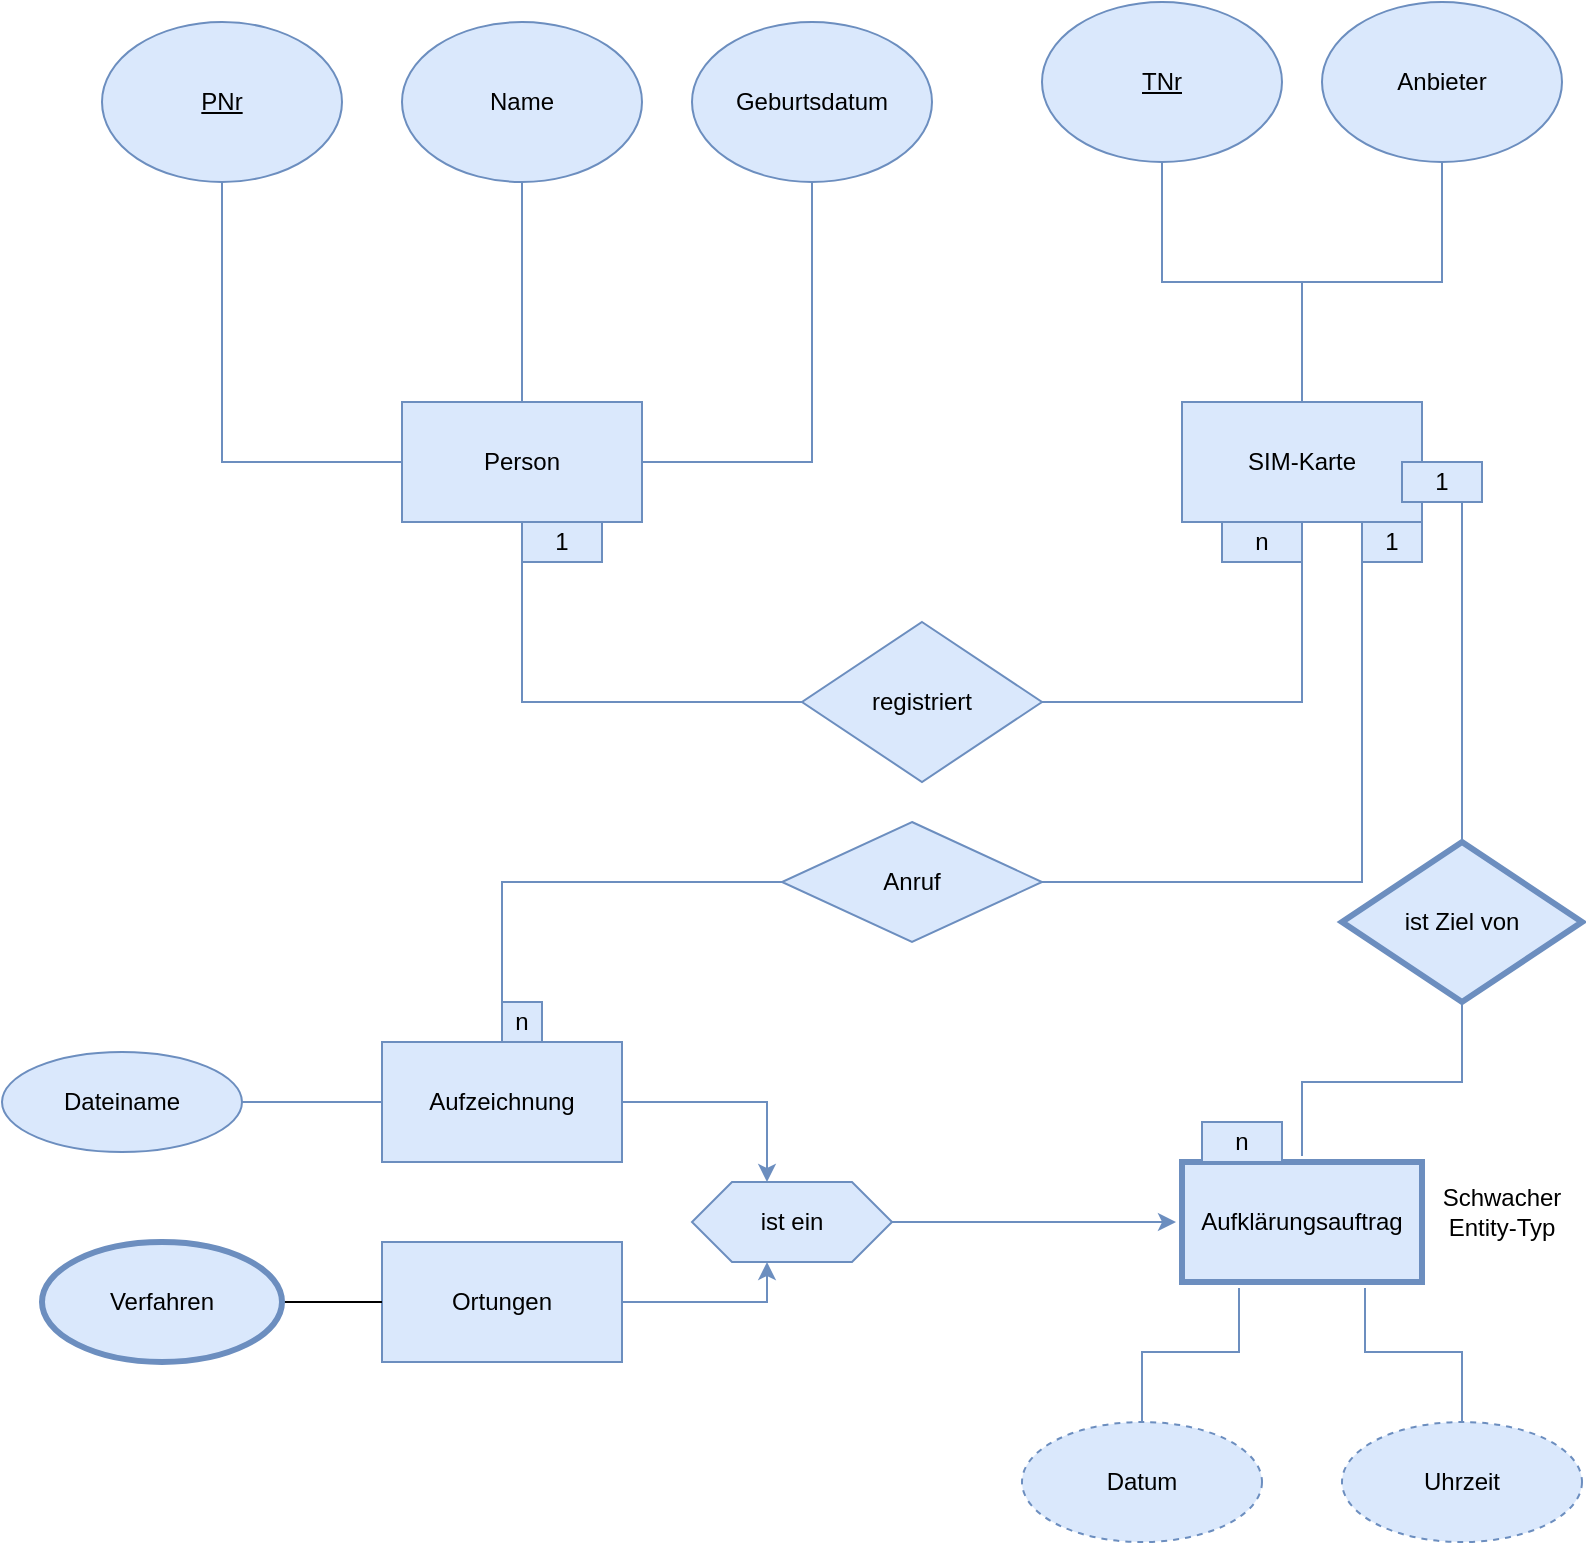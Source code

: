 <mxfile version="13.10.4" type="device"><diagram id="eiheBG3oiAm9K1N1hT1N" name="Page-1"><mxGraphModel dx="1258" dy="989" grid="1" gridSize="10" guides="1" tooltips="1" connect="1" arrows="1" fold="1" page="1" pageScale="1" pageWidth="850" pageHeight="1100" math="0" shadow="0"><root><mxCell id="0"/><mxCell id="1" parent="0"/><mxCell id="6HEriz_0GwWbbmH5OPwJ-14" style="edgeStyle=orthogonalEdgeStyle;rounded=0;orthogonalLoop=1;jettySize=auto;html=1;entryX=0.5;entryY=1;entryDx=0;entryDy=0;endArrow=none;endFill=0;fillColor=#dae8fc;strokeColor=#6c8ebf;" edge="1" parent="1" source="6HEriz_0GwWbbmH5OPwJ-1" target="6HEriz_0GwWbbmH5OPwJ-3"><mxGeometry relative="1" as="geometry"/></mxCell><mxCell id="6HEriz_0GwWbbmH5OPwJ-15" style="edgeStyle=orthogonalEdgeStyle;rounded=0;orthogonalLoop=1;jettySize=auto;html=1;entryX=0.5;entryY=1;entryDx=0;entryDy=0;endArrow=none;endFill=0;fillColor=#dae8fc;strokeColor=#6c8ebf;" edge="1" parent="1" source="6HEriz_0GwWbbmH5OPwJ-1" target="6HEriz_0GwWbbmH5OPwJ-5"><mxGeometry relative="1" as="geometry"/></mxCell><mxCell id="6HEriz_0GwWbbmH5OPwJ-16" style="edgeStyle=orthogonalEdgeStyle;rounded=0;orthogonalLoop=1;jettySize=auto;html=1;entryX=0.5;entryY=1;entryDx=0;entryDy=0;endArrow=none;endFill=0;fillColor=#dae8fc;strokeColor=#6c8ebf;" edge="1" parent="1" source="6HEriz_0GwWbbmH5OPwJ-1" target="6HEriz_0GwWbbmH5OPwJ-6"><mxGeometry relative="1" as="geometry"/></mxCell><mxCell id="6HEriz_0GwWbbmH5OPwJ-1" value="Person" style="rounded=0;whiteSpace=wrap;html=1;fillColor=#dae8fc;strokeColor=#6c8ebf;" vertex="1" parent="1"><mxGeometry x="220" y="400" width="120" height="60" as="geometry"/></mxCell><mxCell id="6HEriz_0GwWbbmH5OPwJ-3" value="&lt;u&gt;PNr&lt;/u&gt;" style="ellipse;whiteSpace=wrap;html=1;fillColor=#dae8fc;strokeColor=#6c8ebf;" vertex="1" parent="1"><mxGeometry x="70" y="210" width="120" height="80" as="geometry"/></mxCell><mxCell id="6HEriz_0GwWbbmH5OPwJ-5" value="Name" style="ellipse;whiteSpace=wrap;html=1;fillColor=#dae8fc;strokeColor=#6c8ebf;" vertex="1" parent="1"><mxGeometry x="220" y="210" width="120" height="80" as="geometry"/></mxCell><mxCell id="6HEriz_0GwWbbmH5OPwJ-6" value="Geburtsdatum" style="ellipse;whiteSpace=wrap;html=1;fillColor=#dae8fc;strokeColor=#6c8ebf;" vertex="1" parent="1"><mxGeometry x="365" y="210" width="120" height="80" as="geometry"/></mxCell><mxCell id="6HEriz_0GwWbbmH5OPwJ-17" style="edgeStyle=orthogonalEdgeStyle;rounded=0;orthogonalLoop=1;jettySize=auto;html=1;entryX=0.5;entryY=1;entryDx=0;entryDy=0;endArrow=none;endFill=0;fillColor=#dae8fc;strokeColor=#6c8ebf;" edge="1" parent="1" source="6HEriz_0GwWbbmH5OPwJ-10" target="6HEriz_0GwWbbmH5OPwJ-11"><mxGeometry relative="1" as="geometry"/></mxCell><mxCell id="6HEriz_0GwWbbmH5OPwJ-18" style="edgeStyle=orthogonalEdgeStyle;rounded=0;orthogonalLoop=1;jettySize=auto;html=1;entryX=0.5;entryY=1;entryDx=0;entryDy=0;endArrow=none;endFill=0;fillColor=#dae8fc;strokeColor=#6c8ebf;" edge="1" parent="1" source="6HEriz_0GwWbbmH5OPwJ-10" target="6HEriz_0GwWbbmH5OPwJ-12"><mxGeometry relative="1" as="geometry"/></mxCell><mxCell id="6HEriz_0GwWbbmH5OPwJ-10" value="SIM-Karte" style="rounded=0;whiteSpace=wrap;html=1;fillColor=#dae8fc;strokeColor=#6c8ebf;" vertex="1" parent="1"><mxGeometry x="610" y="400" width="120" height="60" as="geometry"/></mxCell><mxCell id="6HEriz_0GwWbbmH5OPwJ-11" value="&lt;u&gt;TNr&lt;/u&gt;" style="ellipse;whiteSpace=wrap;html=1;fillColor=#dae8fc;strokeColor=#6c8ebf;" vertex="1" parent="1"><mxGeometry x="540" y="200" width="120" height="80" as="geometry"/></mxCell><mxCell id="6HEriz_0GwWbbmH5OPwJ-12" value="Anbieter" style="ellipse;whiteSpace=wrap;html=1;fillColor=#dae8fc;strokeColor=#6c8ebf;" vertex="1" parent="1"><mxGeometry x="680" y="200" width="120" height="80" as="geometry"/></mxCell><mxCell id="6HEriz_0GwWbbmH5OPwJ-20" style="edgeStyle=orthogonalEdgeStyle;rounded=0;orthogonalLoop=1;jettySize=auto;html=1;entryX=0.5;entryY=1;entryDx=0;entryDy=0;endArrow=none;endFill=0;fillColor=#dae8fc;strokeColor=#6c8ebf;" edge="1" parent="1" source="6HEriz_0GwWbbmH5OPwJ-19" target="6HEriz_0GwWbbmH5OPwJ-1"><mxGeometry relative="1" as="geometry"/></mxCell><mxCell id="6HEriz_0GwWbbmH5OPwJ-21" style="edgeStyle=orthogonalEdgeStyle;rounded=0;orthogonalLoop=1;jettySize=auto;html=1;entryX=0.5;entryY=1;entryDx=0;entryDy=0;endArrow=none;endFill=0;fillColor=#dae8fc;strokeColor=#6c8ebf;" edge="1" parent="1" source="6HEriz_0GwWbbmH5OPwJ-19" target="6HEriz_0GwWbbmH5OPwJ-10"><mxGeometry relative="1" as="geometry"/></mxCell><mxCell id="6HEriz_0GwWbbmH5OPwJ-19" value="registriert" style="rhombus;whiteSpace=wrap;html=1;fillColor=#dae8fc;strokeColor=#6c8ebf;" vertex="1" parent="1"><mxGeometry x="420" y="510" width="120" height="80" as="geometry"/></mxCell><mxCell id="6HEriz_0GwWbbmH5OPwJ-22" value="n" style="text;html=1;strokeColor=#6c8ebf;fillColor=#dae8fc;align=center;verticalAlign=middle;whiteSpace=wrap;rounded=0;" vertex="1" parent="1"><mxGeometry x="630" y="460" width="40" height="20" as="geometry"/></mxCell><mxCell id="6HEriz_0GwWbbmH5OPwJ-23" value="1" style="text;html=1;strokeColor=#6c8ebf;fillColor=#dae8fc;align=center;verticalAlign=middle;whiteSpace=wrap;rounded=0;" vertex="1" parent="1"><mxGeometry x="280" y="460" width="40" height="20" as="geometry"/></mxCell><mxCell id="6HEriz_0GwWbbmH5OPwJ-24" value="Aufklärungsauftrag" style="rounded=0;whiteSpace=wrap;html=1;fillColor=#dae8fc;strokeColor=#6c8ebf;strokeWidth=3;perimeterSpacing=3;" vertex="1" parent="1"><mxGeometry x="610" y="780" width="120" height="60" as="geometry"/></mxCell><mxCell id="6HEriz_0GwWbbmH5OPwJ-26" style="edgeStyle=orthogonalEdgeStyle;rounded=0;orthogonalLoop=1;jettySize=auto;html=1;entryX=0.5;entryY=0;entryDx=0;entryDy=0;endArrow=none;endFill=0;fillColor=#dae8fc;strokeColor=#6c8ebf;" edge="1" parent="1" source="6HEriz_0GwWbbmH5OPwJ-25" target="6HEriz_0GwWbbmH5OPwJ-24"><mxGeometry relative="1" as="geometry"/></mxCell><mxCell id="6HEriz_0GwWbbmH5OPwJ-27" style="edgeStyle=orthogonalEdgeStyle;rounded=0;orthogonalLoop=1;jettySize=auto;html=1;entryX=1;entryY=0.5;entryDx=0;entryDy=0;endArrow=none;endFill=0;fillColor=#dae8fc;strokeColor=#6c8ebf;" edge="1" parent="1" source="6HEriz_0GwWbbmH5OPwJ-25" target="6HEriz_0GwWbbmH5OPwJ-10"><mxGeometry relative="1" as="geometry"/></mxCell><mxCell id="6HEriz_0GwWbbmH5OPwJ-25" value="ist Ziel von" style="rhombus;whiteSpace=wrap;html=1;fillColor=#dae8fc;strokeColor=#6c8ebf;strokeWidth=3;" vertex="1" parent="1"><mxGeometry x="690" y="620" width="120" height="80" as="geometry"/></mxCell><mxCell id="6HEriz_0GwWbbmH5OPwJ-28" value="1" style="text;html=1;strokeColor=#6c8ebf;fillColor=#dae8fc;align=center;verticalAlign=middle;whiteSpace=wrap;rounded=0;" vertex="1" parent="1"><mxGeometry x="720" y="430" width="40" height="20" as="geometry"/></mxCell><mxCell id="6HEriz_0GwWbbmH5OPwJ-29" value="n" style="text;html=1;strokeColor=#6c8ebf;fillColor=#dae8fc;align=center;verticalAlign=middle;whiteSpace=wrap;rounded=0;" vertex="1" parent="1"><mxGeometry x="620" y="760" width="40" height="20" as="geometry"/></mxCell><mxCell id="6HEriz_0GwWbbmH5OPwJ-32" style="edgeStyle=orthogonalEdgeStyle;rounded=0;orthogonalLoop=1;jettySize=auto;html=1;entryX=0.25;entryY=1;entryDx=0;entryDy=0;endArrow=none;endFill=0;fillColor=#dae8fc;strokeColor=#6c8ebf;" edge="1" parent="1" source="6HEriz_0GwWbbmH5OPwJ-30" target="6HEriz_0GwWbbmH5OPwJ-24"><mxGeometry relative="1" as="geometry"/></mxCell><mxCell id="6HEriz_0GwWbbmH5OPwJ-30" value="Datum" style="ellipse;whiteSpace=wrap;html=1;fillColor=#dae8fc;strokeColor=#6c8ebf;dashed=1;" vertex="1" parent="1"><mxGeometry x="530" y="910" width="120" height="60" as="geometry"/></mxCell><mxCell id="6HEriz_0GwWbbmH5OPwJ-33" style="edgeStyle=orthogonalEdgeStyle;rounded=0;orthogonalLoop=1;jettySize=auto;html=1;entryX=0.75;entryY=1;entryDx=0;entryDy=0;endArrow=none;endFill=0;fillColor=#dae8fc;strokeColor=#6c8ebf;" edge="1" parent="1" source="6HEriz_0GwWbbmH5OPwJ-31" target="6HEriz_0GwWbbmH5OPwJ-24"><mxGeometry relative="1" as="geometry"/></mxCell><mxCell id="6HEriz_0GwWbbmH5OPwJ-31" value="Uhrzeit" style="ellipse;whiteSpace=wrap;html=1;fillColor=#dae8fc;strokeColor=#6c8ebf;dashed=1;" vertex="1" parent="1"><mxGeometry x="690" y="910" width="120" height="60" as="geometry"/></mxCell><mxCell id="6HEriz_0GwWbbmH5OPwJ-34" value="Schwacher&lt;br&gt;Entity-Typ" style="text;html=1;align=center;verticalAlign=middle;whiteSpace=wrap;rounded=0;" vertex="1" parent="1"><mxGeometry x="730" y="780" width="80" height="50" as="geometry"/></mxCell><mxCell id="6HEriz_0GwWbbmH5OPwJ-35" value="Aufzeichnung" style="rounded=0;whiteSpace=wrap;html=1;fillColor=#dae8fc;strokeColor=#6c8ebf;" vertex="1" parent="1"><mxGeometry x="210" y="720" width="120" height="60" as="geometry"/></mxCell><mxCell id="6HEriz_0GwWbbmH5OPwJ-36" value="Ortungen" style="rounded=0;whiteSpace=wrap;html=1;fillColor=#dae8fc;strokeColor=#6c8ebf;" vertex="1" parent="1"><mxGeometry x="210" y="820" width="120" height="60" as="geometry"/></mxCell><mxCell id="6HEriz_0GwWbbmH5OPwJ-38" style="edgeStyle=orthogonalEdgeStyle;rounded=0;orthogonalLoop=1;jettySize=auto;html=1;entryX=1;entryY=0.5;entryDx=0;entryDy=0;endArrow=none;endFill=0;exitX=0.375;exitY=0;exitDx=0;exitDy=0;startArrow=classic;startFill=1;fillColor=#dae8fc;strokeColor=#6c8ebf;" edge="1" parent="1" source="6HEriz_0GwWbbmH5OPwJ-37" target="6HEriz_0GwWbbmH5OPwJ-35"><mxGeometry relative="1" as="geometry"/></mxCell><mxCell id="6HEriz_0GwWbbmH5OPwJ-39" style="edgeStyle=orthogonalEdgeStyle;rounded=0;orthogonalLoop=1;jettySize=auto;html=1;entryX=1;entryY=0.5;entryDx=0;entryDy=0;endArrow=none;endFill=0;startArrow=classic;startFill=1;exitX=0.375;exitY=1;exitDx=0;exitDy=0;fillColor=#dae8fc;strokeColor=#6c8ebf;" edge="1" parent="1" source="6HEriz_0GwWbbmH5OPwJ-37" target="6HEriz_0GwWbbmH5OPwJ-36"><mxGeometry relative="1" as="geometry"/></mxCell><mxCell id="6HEriz_0GwWbbmH5OPwJ-40" style="edgeStyle=orthogonalEdgeStyle;rounded=0;orthogonalLoop=1;jettySize=auto;html=1;entryX=0;entryY=0.5;entryDx=0;entryDy=0;endArrow=classic;endFill=1;fillColor=#dae8fc;strokeColor=#6c8ebf;" edge="1" parent="1" source="6HEriz_0GwWbbmH5OPwJ-37" target="6HEriz_0GwWbbmH5OPwJ-24"><mxGeometry relative="1" as="geometry"/></mxCell><mxCell id="6HEriz_0GwWbbmH5OPwJ-37" value="ist ein" style="shape=hexagon;perimeter=hexagonPerimeter2;whiteSpace=wrap;html=1;fixedSize=1;fillColor=#dae8fc;strokeColor=#6c8ebf;" vertex="1" parent="1"><mxGeometry x="365" y="790" width="100" height="40" as="geometry"/></mxCell><mxCell id="6HEriz_0GwWbbmH5OPwJ-43" style="edgeStyle=orthogonalEdgeStyle;rounded=0;orthogonalLoop=1;jettySize=auto;html=1;entryX=0;entryY=0.5;entryDx=0;entryDy=0;endArrow=none;endFill=0;fillColor=#dae8fc;strokeColor=#6c8ebf;" edge="1" parent="1" source="6HEriz_0GwWbbmH5OPwJ-41" target="6HEriz_0GwWbbmH5OPwJ-35"><mxGeometry relative="1" as="geometry"/></mxCell><mxCell id="6HEriz_0GwWbbmH5OPwJ-41" value="Dateiname" style="ellipse;whiteSpace=wrap;html=1;fillColor=#dae8fc;strokeColor=#6c8ebf;" vertex="1" parent="1"><mxGeometry x="20" y="725" width="120" height="50" as="geometry"/></mxCell><mxCell id="6HEriz_0GwWbbmH5OPwJ-46" style="edgeStyle=orthogonalEdgeStyle;rounded=0;orthogonalLoop=1;jettySize=auto;html=1;entryX=0.75;entryY=1;entryDx=0;entryDy=0;endArrow=none;endFill=0;fillColor=#dae8fc;strokeColor=#6c8ebf;" edge="1" parent="1" source="6HEriz_0GwWbbmH5OPwJ-45" target="6HEriz_0GwWbbmH5OPwJ-10"><mxGeometry relative="1" as="geometry"/></mxCell><mxCell id="6HEriz_0GwWbbmH5OPwJ-47" style="edgeStyle=orthogonalEdgeStyle;rounded=0;orthogonalLoop=1;jettySize=auto;html=1;entryX=0.5;entryY=0;entryDx=0;entryDy=0;startArrow=none;startFill=0;endArrow=none;endFill=0;fillColor=#dae8fc;strokeColor=#6c8ebf;" edge="1" parent="1" source="6HEriz_0GwWbbmH5OPwJ-45" target="6HEriz_0GwWbbmH5OPwJ-35"><mxGeometry relative="1" as="geometry"/></mxCell><mxCell id="6HEriz_0GwWbbmH5OPwJ-45" value="Anruf" style="rhombus;whiteSpace=wrap;html=1;fillColor=#dae8fc;strokeColor=#6c8ebf;" vertex="1" parent="1"><mxGeometry x="410" y="610" width="130" height="60" as="geometry"/></mxCell><mxCell id="6HEriz_0GwWbbmH5OPwJ-48" value="1" style="text;html=1;strokeColor=#6c8ebf;fillColor=#dae8fc;align=center;verticalAlign=middle;whiteSpace=wrap;rounded=0;" vertex="1" parent="1"><mxGeometry x="700" y="460" width="30" height="20" as="geometry"/></mxCell><mxCell id="6HEriz_0GwWbbmH5OPwJ-49" value="n" style="text;html=1;strokeColor=#6c8ebf;fillColor=#dae8fc;align=center;verticalAlign=middle;whiteSpace=wrap;rounded=0;" vertex="1" parent="1"><mxGeometry x="270" y="700" width="20" height="20" as="geometry"/></mxCell><mxCell id="6HEriz_0GwWbbmH5OPwJ-60" style="edgeStyle=orthogonalEdgeStyle;rounded=0;orthogonalLoop=1;jettySize=auto;html=1;entryX=0;entryY=0.5;entryDx=0;entryDy=0;startArrow=none;startFill=0;endArrow=none;endFill=0;" edge="1" parent="1" source="6HEriz_0GwWbbmH5OPwJ-59" target="6HEriz_0GwWbbmH5OPwJ-36"><mxGeometry relative="1" as="geometry"/></mxCell><mxCell id="6HEriz_0GwWbbmH5OPwJ-59" value="Verfahren" style="ellipse;whiteSpace=wrap;html=1;rounded=0;strokeWidth=3;fillColor=#dae8fc;strokeColor=#6c8ebf;perimeterSpacing=0;" vertex="1" parent="1"><mxGeometry x="40" y="820" width="120" height="60" as="geometry"/></mxCell></root></mxGraphModel></diagram></mxfile>